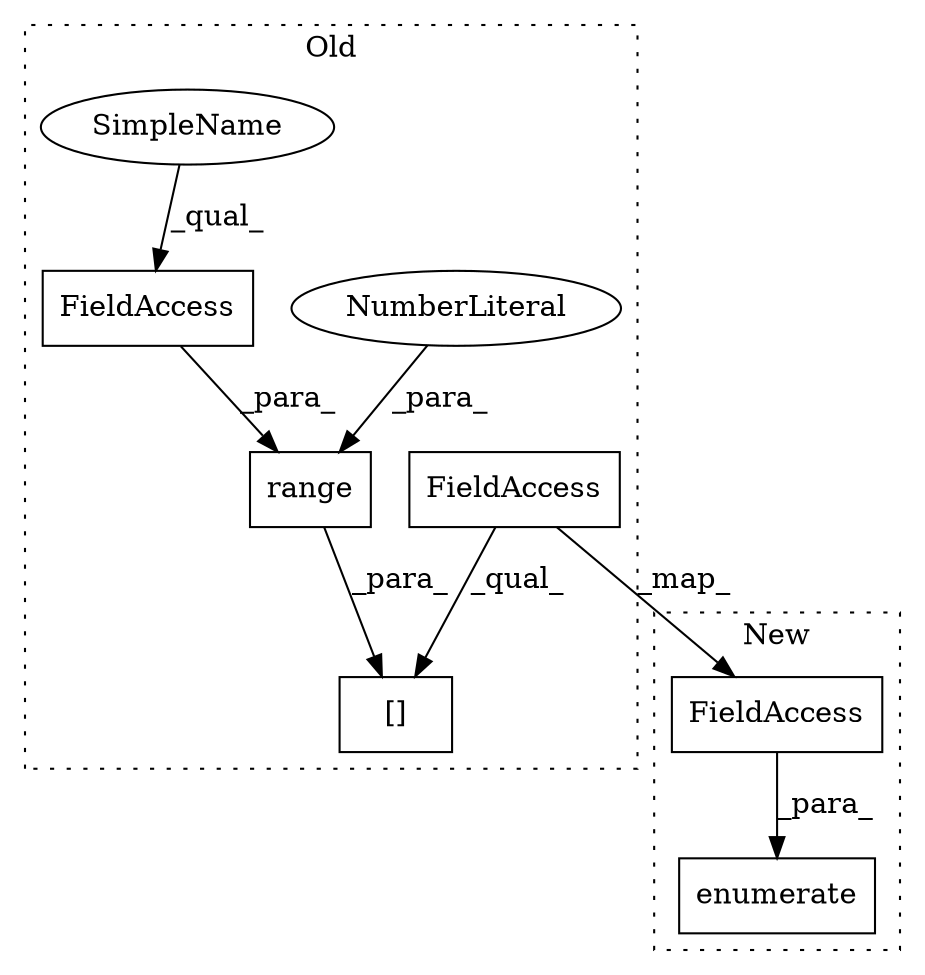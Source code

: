 digraph G {
subgraph cluster0 {
1 [label="range" a="32" s="1752,1776" l="6,1" shape="box"];
3 [label="[]" a="2" s="1646,1663" l="16,1" shape="box"];
4 [label="FieldAccess" a="22" s="1760" l="16" shape="box"];
5 [label="NumberLiteral" a="34" s="1758" l="1" shape="ellipse"];
6 [label="FieldAccess" a="22" s="1646" l="15" shape="box"];
8 [label="SimpleName" a="42" s="1760" l="4" shape="ellipse"];
label = "Old";
style="dotted";
}
subgraph cluster1 {
2 [label="enumerate" a="32" s="1790,1815" l="10,1" shape="box"];
7 [label="FieldAccess" a="22" s="1800" l="15" shape="box"];
label = "New";
style="dotted";
}
1 -> 3 [label="_para_"];
4 -> 1 [label="_para_"];
5 -> 1 [label="_para_"];
6 -> 3 [label="_qual_"];
6 -> 7 [label="_map_"];
7 -> 2 [label="_para_"];
8 -> 4 [label="_qual_"];
}